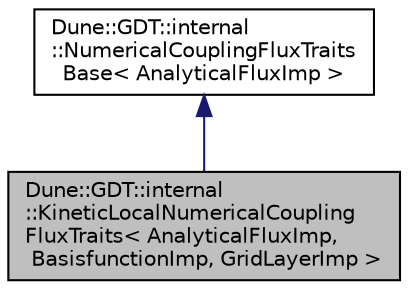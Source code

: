 digraph "Dune::GDT::internal::KineticLocalNumericalCouplingFluxTraits&lt; AnalyticalFluxImp, BasisfunctionImp, GridLayerImp &gt;"
{
  edge [fontname="Helvetica",fontsize="10",labelfontname="Helvetica",labelfontsize="10"];
  node [fontname="Helvetica",fontsize="10",shape=record];
  Node0 [label="Dune::GDT::internal\l::KineticLocalNumericalCoupling\lFluxTraits\< AnalyticalFluxImp,\l BasisfunctionImp, GridLayerImp \>",height=0.2,width=0.4,color="black", fillcolor="grey75", style="filled", fontcolor="black"];
  Node1 -> Node0 [dir="back",color="midnightblue",fontsize="10",style="solid",fontname="Helvetica"];
  Node1 [label="Dune::GDT::internal\l::NumericalCouplingFluxTraits\lBase\< AnalyticalFluxImp \>",height=0.2,width=0.4,color="black", fillcolor="white", style="filled",URL="$a01113.html"];
}
